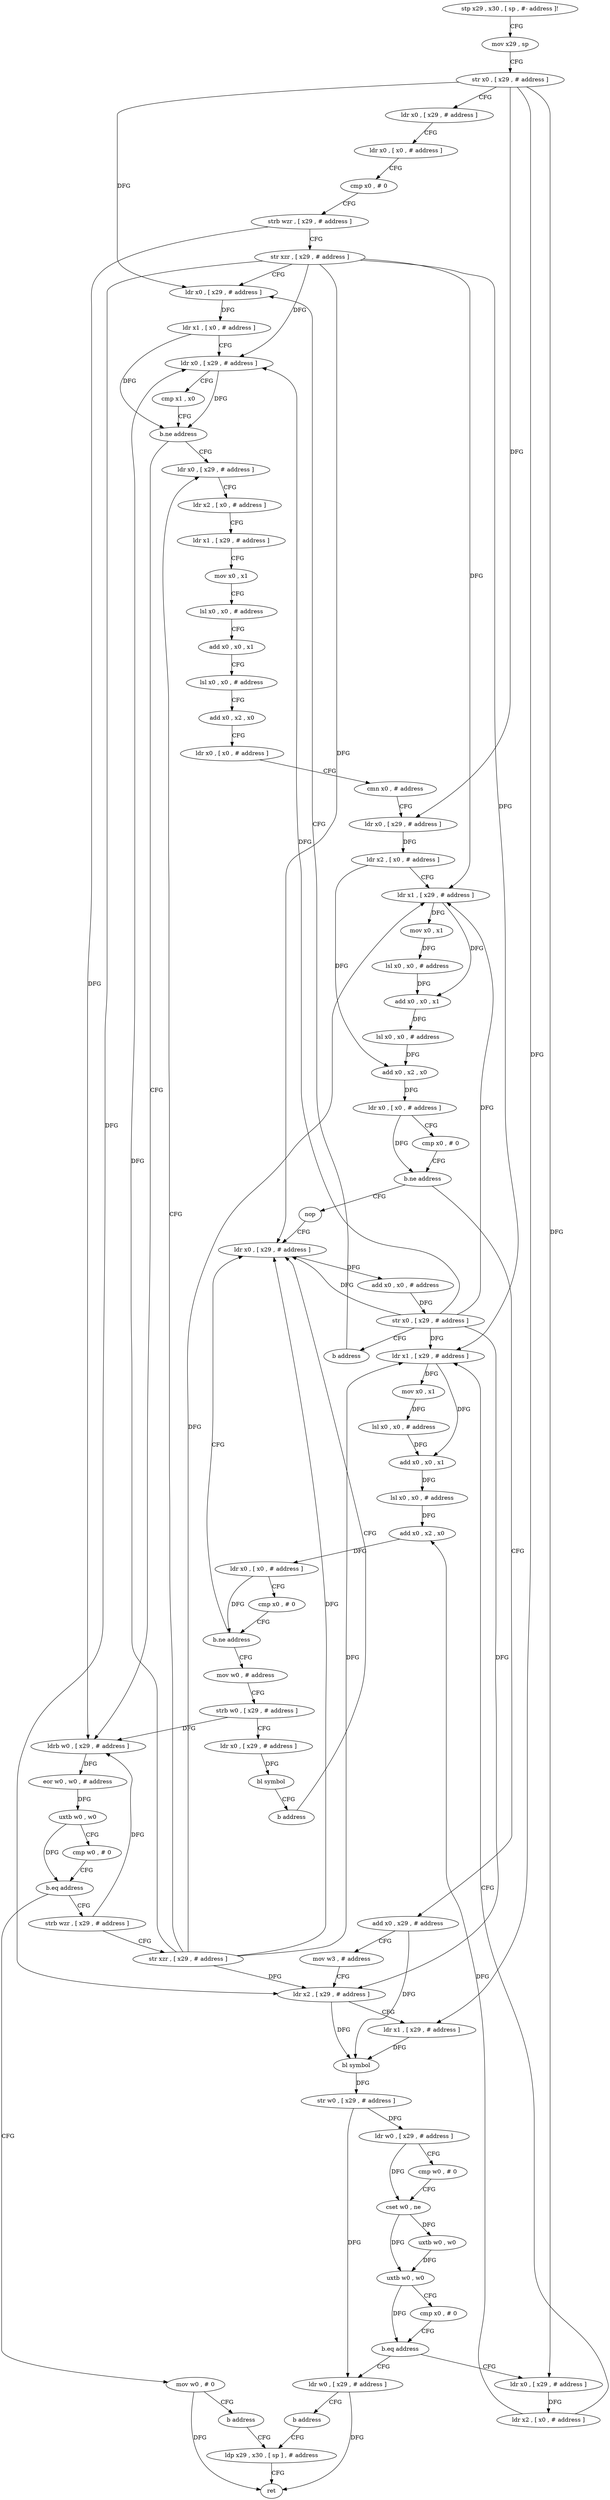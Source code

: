 digraph "func" {
"4417184" [label = "stp x29 , x30 , [ sp , #- address ]!" ]
"4417188" [label = "mov x29 , sp" ]
"4417192" [label = "str x0 , [ x29 , # address ]" ]
"4417196" [label = "ldr x0 , [ x29 , # address ]" ]
"4417200" [label = "ldr x0 , [ x0 , # address ]" ]
"4417204" [label = "cmp x0 , # 0" ]
"4417208" [label = "strb wzr , [ x29 , # address ]" ]
"4417212" [label = "str xzr , [ x29 , # address ]" ]
"4417216" [label = "ldr x0 , [ x29 , # address ]" ]
"4417272" [label = "ldr x0 , [ x29 , # address ]" ]
"4417276" [label = "ldr x2 , [ x0 , # address ]" ]
"4417280" [label = "ldr x1 , [ x29 , # address ]" ]
"4417284" [label = "mov x0 , x1" ]
"4417288" [label = "lsl x0 , x0 , # address" ]
"4417292" [label = "add x0 , x0 , x1" ]
"4417296" [label = "lsl x0 , x0 , # address" ]
"4417300" [label = "add x0 , x2 , x0" ]
"4417304" [label = "ldr x0 , [ x0 , # address ]" ]
"4417308" [label = "cmn x0 , # address" ]
"4417312" [label = "ldr x0 , [ x29 , # address ]" ]
"4417316" [label = "ldr x2 , [ x0 , # address ]" ]
"4417320" [label = "ldr x1 , [ x29 , # address ]" ]
"4417324" [label = "mov x0 , x1" ]
"4417328" [label = "lsl x0 , x0 , # address" ]
"4417332" [label = "add x0 , x0 , x1" ]
"4417336" [label = "lsl x0 , x0 , # address" ]
"4417340" [label = "add x0 , x2 , x0" ]
"4417344" [label = "ldr x0 , [ x0 , # address ]" ]
"4417348" [label = "cmp x0 , # 0" ]
"4417352" [label = "b.ne address" ]
"4417480" [label = "nop" ]
"4417356" [label = "add x0 , x29 , # address" ]
"4417236" [label = "ldrb w0 , [ x29 , # address ]" ]
"4417240" [label = "eor w0 , w0 , # address" ]
"4417244" [label = "uxtb w0 , w0" ]
"4417248" [label = "cmp w0 , # 0" ]
"4417252" [label = "b.eq address" ]
"4417264" [label = "strb wzr , [ x29 , # address ]" ]
"4417256" [label = "mov w0 , # 0" ]
"4417484" [label = "ldr x0 , [ x29 , # address ]" ]
"4417360" [label = "mov w3 , # address" ]
"4417364" [label = "ldr x2 , [ x29 , # address ]" ]
"4417368" [label = "ldr x1 , [ x29 , # address ]" ]
"4417372" [label = "bl symbol" ]
"4417376" [label = "str w0 , [ x29 , # address ]" ]
"4417380" [label = "ldr w0 , [ x29 , # address ]" ]
"4417384" [label = "cmp w0 , # 0" ]
"4417388" [label = "cset w0 , ne" ]
"4417392" [label = "uxtb w0 , w0" ]
"4417396" [label = "uxtb w0 , w0" ]
"4417400" [label = "cmp x0 , # 0" ]
"4417404" [label = "b.eq address" ]
"4417416" [label = "ldr x0 , [ x29 , # address ]" ]
"4417408" [label = "ldr w0 , [ x29 , # address ]" ]
"4417268" [label = "str xzr , [ x29 , # address ]" ]
"4417260" [label = "b address" ]
"4417500" [label = "ldp x29 , x30 , [ sp ] , # address" ]
"4417220" [label = "ldr x1 , [ x0 , # address ]" ]
"4417224" [label = "ldr x0 , [ x29 , # address ]" ]
"4417228" [label = "cmp x1 , x0" ]
"4417232" [label = "b.ne address" ]
"4417420" [label = "ldr x2 , [ x0 , # address ]" ]
"4417424" [label = "ldr x1 , [ x29 , # address ]" ]
"4417428" [label = "mov x0 , x1" ]
"4417432" [label = "lsl x0 , x0 , # address" ]
"4417436" [label = "add x0 , x0 , x1" ]
"4417440" [label = "lsl x0 , x0 , # address" ]
"4417444" [label = "add x0 , x2 , x0" ]
"4417448" [label = "ldr x0 , [ x0 , # address ]" ]
"4417452" [label = "cmp x0 , # 0" ]
"4417456" [label = "b.ne address" ]
"4417460" [label = "mov w0 , # address" ]
"4417412" [label = "b address" ]
"4417504" [label = "ret" ]
"4417488" [label = "add x0 , x0 , # address" ]
"4417492" [label = "str x0 , [ x29 , # address ]" ]
"4417496" [label = "b address" ]
"4417464" [label = "strb w0 , [ x29 , # address ]" ]
"4417468" [label = "ldr x0 , [ x29 , # address ]" ]
"4417472" [label = "bl symbol" ]
"4417476" [label = "b address" ]
"4417184" -> "4417188" [ label = "CFG" ]
"4417188" -> "4417192" [ label = "CFG" ]
"4417192" -> "4417196" [ label = "CFG" ]
"4417192" -> "4417216" [ label = "DFG" ]
"4417192" -> "4417312" [ label = "DFG" ]
"4417192" -> "4417368" [ label = "DFG" ]
"4417192" -> "4417416" [ label = "DFG" ]
"4417196" -> "4417200" [ label = "CFG" ]
"4417200" -> "4417204" [ label = "CFG" ]
"4417204" -> "4417208" [ label = "CFG" ]
"4417208" -> "4417212" [ label = "CFG" ]
"4417208" -> "4417236" [ label = "DFG" ]
"4417212" -> "4417216" [ label = "CFG" ]
"4417212" -> "4417224" [ label = "DFG" ]
"4417212" -> "4417320" [ label = "DFG" ]
"4417212" -> "4417364" [ label = "DFG" ]
"4417212" -> "4417484" [ label = "DFG" ]
"4417212" -> "4417424" [ label = "DFG" ]
"4417216" -> "4417220" [ label = "DFG" ]
"4417272" -> "4417276" [ label = "CFG" ]
"4417276" -> "4417280" [ label = "CFG" ]
"4417280" -> "4417284" [ label = "CFG" ]
"4417284" -> "4417288" [ label = "CFG" ]
"4417288" -> "4417292" [ label = "CFG" ]
"4417292" -> "4417296" [ label = "CFG" ]
"4417296" -> "4417300" [ label = "CFG" ]
"4417300" -> "4417304" [ label = "CFG" ]
"4417304" -> "4417308" [ label = "CFG" ]
"4417308" -> "4417312" [ label = "CFG" ]
"4417312" -> "4417316" [ label = "DFG" ]
"4417316" -> "4417320" [ label = "CFG" ]
"4417316" -> "4417340" [ label = "DFG" ]
"4417320" -> "4417324" [ label = "DFG" ]
"4417320" -> "4417332" [ label = "DFG" ]
"4417324" -> "4417328" [ label = "DFG" ]
"4417328" -> "4417332" [ label = "DFG" ]
"4417332" -> "4417336" [ label = "DFG" ]
"4417336" -> "4417340" [ label = "DFG" ]
"4417340" -> "4417344" [ label = "DFG" ]
"4417344" -> "4417348" [ label = "CFG" ]
"4417344" -> "4417352" [ label = "DFG" ]
"4417348" -> "4417352" [ label = "CFG" ]
"4417352" -> "4417480" [ label = "CFG" ]
"4417352" -> "4417356" [ label = "CFG" ]
"4417480" -> "4417484" [ label = "CFG" ]
"4417356" -> "4417360" [ label = "CFG" ]
"4417356" -> "4417372" [ label = "DFG" ]
"4417236" -> "4417240" [ label = "DFG" ]
"4417240" -> "4417244" [ label = "DFG" ]
"4417244" -> "4417248" [ label = "CFG" ]
"4417244" -> "4417252" [ label = "DFG" ]
"4417248" -> "4417252" [ label = "CFG" ]
"4417252" -> "4417264" [ label = "CFG" ]
"4417252" -> "4417256" [ label = "CFG" ]
"4417264" -> "4417268" [ label = "CFG" ]
"4417264" -> "4417236" [ label = "DFG" ]
"4417256" -> "4417260" [ label = "CFG" ]
"4417256" -> "4417504" [ label = "DFG" ]
"4417484" -> "4417488" [ label = "DFG" ]
"4417360" -> "4417364" [ label = "CFG" ]
"4417364" -> "4417368" [ label = "CFG" ]
"4417364" -> "4417372" [ label = "DFG" ]
"4417368" -> "4417372" [ label = "DFG" ]
"4417372" -> "4417376" [ label = "DFG" ]
"4417376" -> "4417380" [ label = "DFG" ]
"4417376" -> "4417408" [ label = "DFG" ]
"4417380" -> "4417384" [ label = "CFG" ]
"4417380" -> "4417388" [ label = "DFG" ]
"4417384" -> "4417388" [ label = "CFG" ]
"4417388" -> "4417392" [ label = "DFG" ]
"4417388" -> "4417396" [ label = "DFG" ]
"4417392" -> "4417396" [ label = "DFG" ]
"4417396" -> "4417400" [ label = "CFG" ]
"4417396" -> "4417404" [ label = "DFG" ]
"4417400" -> "4417404" [ label = "CFG" ]
"4417404" -> "4417416" [ label = "CFG" ]
"4417404" -> "4417408" [ label = "CFG" ]
"4417416" -> "4417420" [ label = "DFG" ]
"4417408" -> "4417412" [ label = "CFG" ]
"4417408" -> "4417504" [ label = "DFG" ]
"4417268" -> "4417272" [ label = "CFG" ]
"4417268" -> "4417224" [ label = "DFG" ]
"4417268" -> "4417320" [ label = "DFG" ]
"4417268" -> "4417364" [ label = "DFG" ]
"4417268" -> "4417484" [ label = "DFG" ]
"4417268" -> "4417424" [ label = "DFG" ]
"4417260" -> "4417500" [ label = "CFG" ]
"4417500" -> "4417504" [ label = "CFG" ]
"4417220" -> "4417224" [ label = "CFG" ]
"4417220" -> "4417232" [ label = "DFG" ]
"4417224" -> "4417228" [ label = "CFG" ]
"4417224" -> "4417232" [ label = "DFG" ]
"4417228" -> "4417232" [ label = "CFG" ]
"4417232" -> "4417272" [ label = "CFG" ]
"4417232" -> "4417236" [ label = "CFG" ]
"4417420" -> "4417424" [ label = "CFG" ]
"4417420" -> "4417444" [ label = "DFG" ]
"4417424" -> "4417428" [ label = "DFG" ]
"4417424" -> "4417436" [ label = "DFG" ]
"4417428" -> "4417432" [ label = "DFG" ]
"4417432" -> "4417436" [ label = "DFG" ]
"4417436" -> "4417440" [ label = "DFG" ]
"4417440" -> "4417444" [ label = "DFG" ]
"4417444" -> "4417448" [ label = "DFG" ]
"4417448" -> "4417452" [ label = "CFG" ]
"4417448" -> "4417456" [ label = "DFG" ]
"4417452" -> "4417456" [ label = "CFG" ]
"4417456" -> "4417484" [ label = "CFG" ]
"4417456" -> "4417460" [ label = "CFG" ]
"4417460" -> "4417464" [ label = "CFG" ]
"4417412" -> "4417500" [ label = "CFG" ]
"4417488" -> "4417492" [ label = "DFG" ]
"4417492" -> "4417496" [ label = "CFG" ]
"4417492" -> "4417224" [ label = "DFG" ]
"4417492" -> "4417320" [ label = "DFG" ]
"4417492" -> "4417364" [ label = "DFG" ]
"4417492" -> "4417484" [ label = "DFG" ]
"4417492" -> "4417424" [ label = "DFG" ]
"4417496" -> "4417216" [ label = "CFG" ]
"4417464" -> "4417468" [ label = "CFG" ]
"4417464" -> "4417236" [ label = "DFG" ]
"4417468" -> "4417472" [ label = "DFG" ]
"4417472" -> "4417476" [ label = "CFG" ]
"4417476" -> "4417484" [ label = "CFG" ]
}
